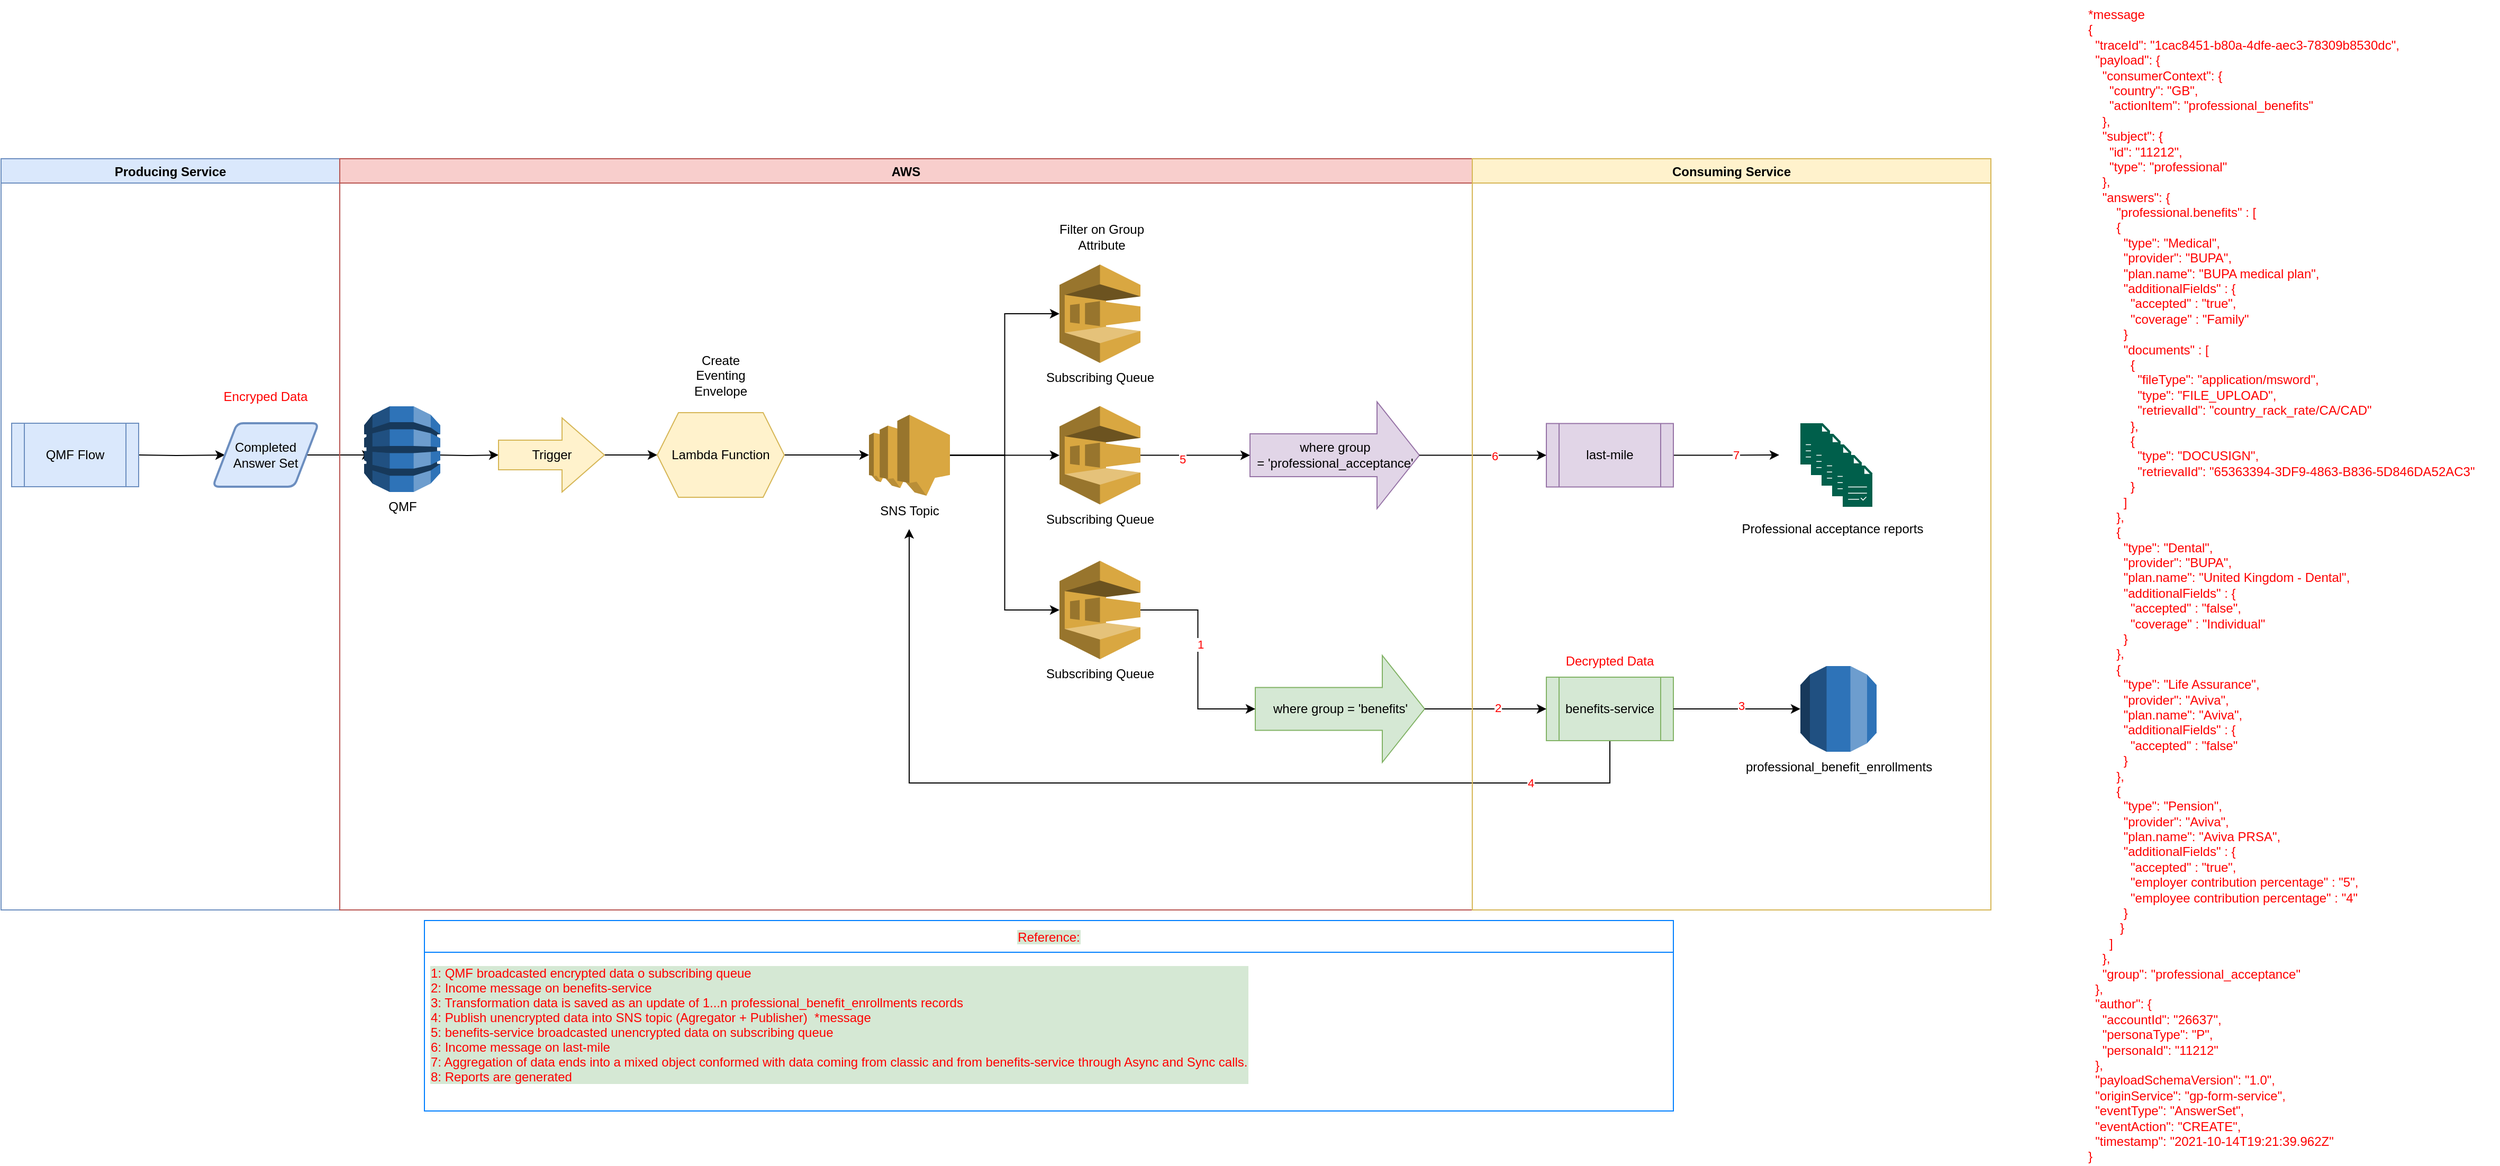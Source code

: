 <mxfile version="16.2.6" type="device"><diagram id="NcpKU7ry-VXka--Hvd0t" name="Page-1"><mxGraphModel dx="2496" dy="1578" grid="1" gridSize="10" guides="1" tooltips="1" connect="1" arrows="1" fold="1" page="1" pageScale="1" pageWidth="850" pageHeight="1100" math="0" shadow="0"><root><mxCell id="0"/><mxCell id="1" parent="0"/><mxCell id="aDLy8AlKtEw37tQZQdWp-56" value="" style="group" vertex="1" connectable="0" parent="1"><mxGeometry x="310" y="210" width="1880" height="710" as="geometry"/></mxCell><mxCell id="aDLy8AlKtEw37tQZQdWp-3" style="edgeStyle=orthogonalEdgeStyle;rounded=0;orthogonalLoop=1;jettySize=auto;html=1;" edge="1" parent="aDLy8AlKtEw37tQZQdWp-56" target="aDLy8AlKtEw37tQZQdWp-2"><mxGeometry relative="1" as="geometry"><mxPoint x="130" y="280" as="sourcePoint"/></mxGeometry></mxCell><mxCell id="aDLy8AlKtEw37tQZQdWp-6" value="" style="edgeStyle=orthogonalEdgeStyle;rounded=0;orthogonalLoop=1;jettySize=auto;html=1;" edge="1" parent="aDLy8AlKtEw37tQZQdWp-56" source="aDLy8AlKtEw37tQZQdWp-2"><mxGeometry relative="1" as="geometry"><mxPoint x="350" y="280" as="targetPoint"/></mxGeometry></mxCell><mxCell id="aDLy8AlKtEw37tQZQdWp-2" value="Completed&lt;br&gt;Answer Set" style="shape=parallelogram;html=1;strokeWidth=2;perimeter=parallelogramPerimeter;whiteSpace=wrap;rounded=1;arcSize=12;size=0.23;fillColor=#dae8fc;strokeColor=#6c8ebf;" vertex="1" parent="aDLy8AlKtEw37tQZQdWp-56"><mxGeometry x="200" y="250" width="100" height="60" as="geometry"/></mxCell><mxCell id="aDLy8AlKtEw37tQZQdWp-8" value="" style="edgeStyle=orthogonalEdgeStyle;rounded=0;orthogonalLoop=1;jettySize=auto;html=1;" edge="1" parent="aDLy8AlKtEw37tQZQdWp-56" target="aDLy8AlKtEw37tQZQdWp-7"><mxGeometry relative="1" as="geometry"><mxPoint x="410" y="280" as="sourcePoint"/></mxGeometry></mxCell><mxCell id="aDLy8AlKtEw37tQZQdWp-10" value="" style="edgeStyle=orthogonalEdgeStyle;rounded=0;orthogonalLoop=1;jettySize=auto;html=1;" edge="1" parent="aDLy8AlKtEw37tQZQdWp-56" source="aDLy8AlKtEw37tQZQdWp-7"><mxGeometry relative="1" as="geometry"><mxPoint x="620" y="280" as="targetPoint"/></mxGeometry></mxCell><mxCell id="aDLy8AlKtEw37tQZQdWp-7" value="Trigger" style="html=1;shadow=0;dashed=0;align=center;verticalAlign=middle;shape=mxgraph.arrows2.arrow;dy=0.6;dx=40;notch=0;fillColor=#fff2cc;strokeColor=#d6b656;" vertex="1" parent="aDLy8AlKtEw37tQZQdWp-56"><mxGeometry x="470" y="245" width="100" height="70" as="geometry"/></mxCell><mxCell id="aDLy8AlKtEw37tQZQdWp-13" value="" style="edgeStyle=orthogonalEdgeStyle;rounded=0;orthogonalLoop=1;jettySize=auto;html=1;" edge="1" parent="aDLy8AlKtEw37tQZQdWp-56" source="aDLy8AlKtEw37tQZQdWp-11"><mxGeometry relative="1" as="geometry"><mxPoint x="820" y="280" as="targetPoint"/></mxGeometry></mxCell><mxCell id="aDLy8AlKtEw37tQZQdWp-11" value="Lambda Function" style="shape=hexagon;perimeter=hexagonPerimeter2;whiteSpace=wrap;html=1;fixedSize=1;fillColor=#fff2cc;strokeColor=#d6b656;" vertex="1" parent="aDLy8AlKtEw37tQZQdWp-56"><mxGeometry x="620" y="240" width="120" height="80" as="geometry"/></mxCell><mxCell id="aDLy8AlKtEw37tQZQdWp-15" value="SNS Topic" style="outlineConnect=0;dashed=0;verticalLabelPosition=bottom;verticalAlign=top;align=center;html=1;shape=mxgraph.aws3.sns;fillColor=#D9A741;gradientColor=none;" vertex="1" parent="aDLy8AlKtEw37tQZQdWp-56"><mxGeometry x="820" y="242" width="76.5" height="76.5" as="geometry"/></mxCell><mxCell id="aDLy8AlKtEw37tQZQdWp-16" value="Subscribing Queue" style="outlineConnect=0;dashed=0;verticalLabelPosition=bottom;verticalAlign=top;align=center;html=1;shape=mxgraph.aws3.sqs;fillColor=#D9A741;gradientColor=none;" vertex="1" parent="aDLy8AlKtEw37tQZQdWp-56"><mxGeometry x="1000" y="100" width="76.5" height="93" as="geometry"/></mxCell><mxCell id="aDLy8AlKtEw37tQZQdWp-19" style="edgeStyle=orthogonalEdgeStyle;rounded=0;orthogonalLoop=1;jettySize=auto;html=1;entryX=0;entryY=0.5;entryDx=0;entryDy=0;entryPerimeter=0;" edge="1" parent="aDLy8AlKtEw37tQZQdWp-56" source="aDLy8AlKtEw37tQZQdWp-15" target="aDLy8AlKtEw37tQZQdWp-16"><mxGeometry relative="1" as="geometry"/></mxCell><mxCell id="aDLy8AlKtEw37tQZQdWp-17" value="Subscribing Queue" style="outlineConnect=0;dashed=0;verticalLabelPosition=bottom;verticalAlign=top;align=center;html=1;shape=mxgraph.aws3.sqs;fillColor=#D9A741;gradientColor=none;" vertex="1" parent="aDLy8AlKtEw37tQZQdWp-56"><mxGeometry x="1000" y="233.75" width="76.5" height="93" as="geometry"/></mxCell><mxCell id="aDLy8AlKtEw37tQZQdWp-20" style="edgeStyle=orthogonalEdgeStyle;rounded=0;orthogonalLoop=1;jettySize=auto;html=1;entryX=0;entryY=0.5;entryDx=0;entryDy=0;entryPerimeter=0;" edge="1" parent="aDLy8AlKtEw37tQZQdWp-56" source="aDLy8AlKtEw37tQZQdWp-15" target="aDLy8AlKtEw37tQZQdWp-17"><mxGeometry relative="1" as="geometry"/></mxCell><mxCell id="aDLy8AlKtEw37tQZQdWp-18" value="Subscribing Queue" style="outlineConnect=0;dashed=0;verticalLabelPosition=bottom;verticalAlign=top;align=center;html=1;shape=mxgraph.aws3.sqs;fillColor=#D9A741;gradientColor=none;" vertex="1" parent="aDLy8AlKtEw37tQZQdWp-56"><mxGeometry x="1000" y="380" width="76.5" height="93" as="geometry"/></mxCell><mxCell id="aDLy8AlKtEw37tQZQdWp-21" style="edgeStyle=orthogonalEdgeStyle;rounded=0;orthogonalLoop=1;jettySize=auto;html=1;entryX=0;entryY=0.5;entryDx=0;entryDy=0;entryPerimeter=0;" edge="1" parent="aDLy8AlKtEw37tQZQdWp-56" source="aDLy8AlKtEw37tQZQdWp-15" target="aDLy8AlKtEw37tQZQdWp-18"><mxGeometry relative="1" as="geometry"/></mxCell><mxCell id="aDLy8AlKtEw37tQZQdWp-25" value="QMF Flow" style="shape=process;whiteSpace=wrap;html=1;backgroundOutline=1;fillColor=#dae8fc;strokeColor=#6c8ebf;" vertex="1" parent="aDLy8AlKtEw37tQZQdWp-56"><mxGeometry x="10" y="250" width="120" height="60" as="geometry"/></mxCell><mxCell id="aDLy8AlKtEw37tQZQdWp-26" value="where group = 'benefits'" style="html=1;shadow=0;dashed=0;align=center;verticalAlign=middle;shape=mxgraph.arrows2.arrow;dy=0.6;dx=40;notch=0;fillColor=#d5e8d4;strokeColor=#82b366;" vertex="1" parent="aDLy8AlKtEw37tQZQdWp-56"><mxGeometry x="1185" y="469.5" width="160" height="101" as="geometry"/></mxCell><mxCell id="aDLy8AlKtEw37tQZQdWp-35" style="edgeStyle=orthogonalEdgeStyle;rounded=0;orthogonalLoop=1;jettySize=auto;html=1;entryX=0;entryY=0.5;entryDx=0;entryDy=0;entryPerimeter=0;" edge="1" parent="aDLy8AlKtEw37tQZQdWp-56" source="aDLy8AlKtEw37tQZQdWp-18" target="aDLy8AlKtEw37tQZQdWp-26"><mxGeometry relative="1" as="geometry"/></mxCell><mxCell id="aDLy8AlKtEw37tQZQdWp-57" value="1" style="edgeLabel;html=1;align=center;verticalAlign=middle;resizable=0;points=[];fontColor=#FF0000;" vertex="1" connectable="0" parent="aDLy8AlKtEw37tQZQdWp-35"><mxGeometry x="-0.153" y="2" relative="1" as="geometry"><mxPoint y="1" as="offset"/></mxGeometry></mxCell><mxCell id="aDLy8AlKtEw37tQZQdWp-34" style="edgeStyle=orthogonalEdgeStyle;rounded=0;orthogonalLoop=1;jettySize=auto;html=1;" edge="1" parent="aDLy8AlKtEw37tQZQdWp-56" source="aDLy8AlKtEw37tQZQdWp-28"><mxGeometry relative="1" as="geometry"><mxPoint x="858" y="350" as="targetPoint"/><Array as="points"><mxPoint x="1520" y="590"/><mxPoint x="858" y="590"/></Array></mxGeometry></mxCell><mxCell id="aDLy8AlKtEw37tQZQdWp-59" value="4" style="edgeLabel;html=1;align=center;verticalAlign=middle;resizable=0;points=[];fontColor=#FF0000;" vertex="1" connectable="0" parent="aDLy8AlKtEw37tQZQdWp-34"><mxGeometry x="-0.757" relative="1" as="geometry"><mxPoint x="-1" as="offset"/></mxGeometry></mxCell><mxCell id="aDLy8AlKtEw37tQZQdWp-28" value="benefits-service" style="shape=process;whiteSpace=wrap;html=1;backgroundOutline=1;fillColor=#d5e8d4;strokeColor=#82b366;" vertex="1" parent="aDLy8AlKtEw37tQZQdWp-56"><mxGeometry x="1460" y="490" width="120" height="60" as="geometry"/></mxCell><mxCell id="aDLy8AlKtEw37tQZQdWp-36" value="" style="edgeStyle=orthogonalEdgeStyle;rounded=0;orthogonalLoop=1;jettySize=auto;html=1;" edge="1" parent="aDLy8AlKtEw37tQZQdWp-56" source="aDLy8AlKtEw37tQZQdWp-26" target="aDLy8AlKtEw37tQZQdWp-28"><mxGeometry relative="1" as="geometry"/></mxCell><mxCell id="aDLy8AlKtEw37tQZQdWp-58" value="2" style="edgeLabel;html=1;align=center;verticalAlign=middle;resizable=0;points=[];fontColor=#FF0000;" vertex="1" connectable="0" parent="aDLy8AlKtEw37tQZQdWp-36"><mxGeometry x="0.207" y="1" relative="1" as="geometry"><mxPoint x="-1" as="offset"/></mxGeometry></mxCell><mxCell id="aDLy8AlKtEw37tQZQdWp-31" value="QMF" style="outlineConnect=0;dashed=0;verticalLabelPosition=bottom;verticalAlign=top;align=center;html=1;shape=mxgraph.aws3.dynamo_db;fillColor=#2E73B8;gradientColor=none;" vertex="1" parent="aDLy8AlKtEw37tQZQdWp-56"><mxGeometry x="343" y="234" width="72" height="81" as="geometry"/></mxCell><mxCell id="aDLy8AlKtEw37tQZQdWp-32" value="professional_benefit_enrollments" style="outlineConnect=0;dashed=0;verticalLabelPosition=bottom;verticalAlign=top;align=center;html=1;shape=mxgraph.aws3.rds;fillColor=#2E73B8;gradientColor=none;" vertex="1" parent="aDLy8AlKtEw37tQZQdWp-56"><mxGeometry x="1700" y="479.5" width="72" height="81" as="geometry"/></mxCell><mxCell id="aDLy8AlKtEw37tQZQdWp-33" value="" style="edgeStyle=orthogonalEdgeStyle;rounded=0;orthogonalLoop=1;jettySize=auto;html=1;" edge="1" parent="aDLy8AlKtEw37tQZQdWp-56" source="aDLy8AlKtEw37tQZQdWp-28" target="aDLy8AlKtEw37tQZQdWp-32"><mxGeometry relative="1" as="geometry"/></mxCell><mxCell id="aDLy8AlKtEw37tQZQdWp-60" value="3" style="edgeLabel;html=1;align=center;verticalAlign=middle;resizable=0;points=[];fontColor=#FF0000;" vertex="1" connectable="0" parent="aDLy8AlKtEw37tQZQdWp-33"><mxGeometry x="0.074" y="3" relative="1" as="geometry"><mxPoint x="-1" as="offset"/></mxGeometry></mxCell><mxCell id="aDLy8AlKtEw37tQZQdWp-37" value="where group &lt;br&gt;= 'professional_acceptance'" style="html=1;shadow=0;dashed=0;align=center;verticalAlign=middle;shape=mxgraph.arrows2.arrow;dy=0.6;dx=40;notch=0;fillColor=#e1d5e7;strokeColor=#9673a6;" vertex="1" parent="aDLy8AlKtEw37tQZQdWp-56"><mxGeometry x="1180" y="229.75" width="160" height="101" as="geometry"/></mxCell><mxCell id="aDLy8AlKtEw37tQZQdWp-38" value="" style="edgeStyle=orthogonalEdgeStyle;rounded=0;orthogonalLoop=1;jettySize=auto;html=1;" edge="1" parent="aDLy8AlKtEw37tQZQdWp-56" source="aDLy8AlKtEw37tQZQdWp-17" target="aDLy8AlKtEw37tQZQdWp-37"><mxGeometry relative="1" as="geometry"/></mxCell><mxCell id="aDLy8AlKtEw37tQZQdWp-61" value="5" style="edgeLabel;html=1;align=center;verticalAlign=middle;resizable=0;points=[];fontColor=#FF0000;" vertex="1" connectable="0" parent="aDLy8AlKtEw37tQZQdWp-38"><mxGeometry x="-0.243" y="-3" relative="1" as="geometry"><mxPoint as="offset"/></mxGeometry></mxCell><mxCell id="aDLy8AlKtEw37tQZQdWp-47" style="edgeStyle=orthogonalEdgeStyle;rounded=0;orthogonalLoop=1;jettySize=auto;html=1;" edge="1" parent="aDLy8AlKtEw37tQZQdWp-56" source="aDLy8AlKtEw37tQZQdWp-39"><mxGeometry relative="1" as="geometry"><mxPoint x="1680" y="280" as="targetPoint"/></mxGeometry></mxCell><mxCell id="aDLy8AlKtEw37tQZQdWp-63" value="7" style="edgeLabel;html=1;align=center;verticalAlign=middle;resizable=0;points=[];fontColor=#FF0000;" vertex="1" connectable="0" parent="aDLy8AlKtEw37tQZQdWp-47"><mxGeometry x="0.165" y="1" relative="1" as="geometry"><mxPoint as="offset"/></mxGeometry></mxCell><mxCell id="aDLy8AlKtEw37tQZQdWp-39" value="last-mile" style="shape=process;whiteSpace=wrap;html=1;backgroundOutline=1;fillColor=#e1d5e7;strokeColor=#9673a6;" vertex="1" parent="aDLy8AlKtEw37tQZQdWp-56"><mxGeometry x="1460" y="250.25" width="120" height="60" as="geometry"/></mxCell><mxCell id="aDLy8AlKtEw37tQZQdWp-40" style="edgeStyle=orthogonalEdgeStyle;rounded=0;orthogonalLoop=1;jettySize=auto;html=1;entryX=0;entryY=0.5;entryDx=0;entryDy=0;" edge="1" parent="aDLy8AlKtEw37tQZQdWp-56" source="aDLy8AlKtEw37tQZQdWp-37" target="aDLy8AlKtEw37tQZQdWp-39"><mxGeometry relative="1" as="geometry"/></mxCell><mxCell id="aDLy8AlKtEw37tQZQdWp-62" value="6" style="edgeLabel;html=1;align=center;verticalAlign=middle;resizable=0;points=[];fontColor=#FF0000;" vertex="1" connectable="0" parent="aDLy8AlKtEw37tQZQdWp-40"><mxGeometry x="0.199" relative="1" as="geometry"><mxPoint x="-1" as="offset"/></mxGeometry></mxCell><mxCell id="aDLy8AlKtEw37tQZQdWp-46" value="" style="group" vertex="1" connectable="0" parent="aDLy8AlKtEw37tQZQdWp-56"><mxGeometry x="1700" y="250" width="68" height="79" as="geometry"/></mxCell><mxCell id="aDLy8AlKtEw37tQZQdWp-41" value="" style="sketch=0;pointerEvents=1;shadow=0;dashed=0;html=1;strokeColor=none;fillColor=#005F4B;labelPosition=center;verticalLabelPosition=bottom;verticalAlign=top;align=center;outlineConnect=0;shape=mxgraph.veeam2.report;" vertex="1" parent="aDLy8AlKtEw37tQZQdWp-46"><mxGeometry width="28.0" height="39" as="geometry"/></mxCell><mxCell id="aDLy8AlKtEw37tQZQdWp-42" value="" style="sketch=0;pointerEvents=1;shadow=0;dashed=0;html=1;strokeColor=none;fillColor=#005F4B;labelPosition=center;verticalLabelPosition=bottom;verticalAlign=top;align=center;outlineConnect=0;shape=mxgraph.veeam2.report;" vertex="1" parent="aDLy8AlKtEw37tQZQdWp-46"><mxGeometry x="10" y="10" width="28.0" height="39" as="geometry"/></mxCell><mxCell id="aDLy8AlKtEw37tQZQdWp-43" value="" style="sketch=0;pointerEvents=1;shadow=0;dashed=0;html=1;strokeColor=none;fillColor=#005F4B;labelPosition=center;verticalLabelPosition=bottom;verticalAlign=top;align=center;outlineConnect=0;shape=mxgraph.veeam2.report;" vertex="1" parent="aDLy8AlKtEw37tQZQdWp-46"><mxGeometry x="20" y="20" width="28.0" height="39" as="geometry"/></mxCell><mxCell id="aDLy8AlKtEw37tQZQdWp-44" value="" style="sketch=0;pointerEvents=1;shadow=0;dashed=0;html=1;strokeColor=none;fillColor=#005F4B;labelPosition=center;verticalLabelPosition=bottom;verticalAlign=top;align=center;outlineConnect=0;shape=mxgraph.veeam2.report;" vertex="1" parent="aDLy8AlKtEw37tQZQdWp-46"><mxGeometry x="30" y="30" width="28.0" height="39" as="geometry"/></mxCell><mxCell id="aDLy8AlKtEw37tQZQdWp-45" value="" style="sketch=0;pointerEvents=1;shadow=0;dashed=0;html=1;strokeColor=none;fillColor=#005F4B;labelPosition=center;verticalLabelPosition=bottom;verticalAlign=top;align=center;outlineConnect=0;shape=mxgraph.veeam2.report;" vertex="1" parent="aDLy8AlKtEw37tQZQdWp-46"><mxGeometry x="40" y="40" width="28.0" height="39" as="geometry"/></mxCell><mxCell id="aDLy8AlKtEw37tQZQdWp-48" value="Professional acceptance reports" style="text;html=1;align=center;verticalAlign=middle;resizable=0;points=[];autosize=1;strokeColor=none;fillColor=none;" vertex="1" parent="aDLy8AlKtEw37tQZQdWp-56"><mxGeometry x="1635" y="340" width="190" height="20" as="geometry"/></mxCell><mxCell id="aDLy8AlKtEw37tQZQdWp-49" value="Producing Service" style="swimlane;labelBackgroundColor=none;fillColor=#dae8fc;strokeColor=#6c8ebf;" vertex="1" parent="aDLy8AlKtEw37tQZQdWp-56"><mxGeometry width="320" height="710" as="geometry"/></mxCell><mxCell id="aDLy8AlKtEw37tQZQdWp-52" value="&lt;span&gt;Encryped Data&lt;/span&gt;" style="text;html=1;strokeColor=none;fillColor=none;align=center;verticalAlign=middle;whiteSpace=wrap;rounded=0;labelBackgroundColor=none;fontColor=#FF0000;" vertex="1" parent="aDLy8AlKtEw37tQZQdWp-49"><mxGeometry x="200" y="210" width="100" height="30" as="geometry"/></mxCell><mxCell id="aDLy8AlKtEw37tQZQdWp-50" value="AWS" style="swimlane;labelBackgroundColor=none;fillColor=#f8cecc;strokeColor=#b85450;" vertex="1" parent="aDLy8AlKtEw37tQZQdWp-56"><mxGeometry x="320" width="1070" height="710" as="geometry"/></mxCell><mxCell id="aDLy8AlKtEw37tQZQdWp-54" value="&lt;span&gt;Create&lt;/span&gt;&lt;br&gt;&lt;span&gt;Eventing&lt;/span&gt;&lt;br&gt;&lt;span&gt;Envelope&lt;/span&gt;" style="text;html=1;strokeColor=none;fillColor=none;align=center;verticalAlign=middle;whiteSpace=wrap;rounded=0;labelBackgroundColor=none;" vertex="1" parent="aDLy8AlKtEw37tQZQdWp-50"><mxGeometry x="330" y="190" width="60" height="30" as="geometry"/></mxCell><mxCell id="aDLy8AlKtEw37tQZQdWp-55" value="&lt;span&gt;Filter on Group&lt;/span&gt;&lt;br&gt;&lt;span&gt;Attribute&lt;/span&gt;" style="text;html=1;strokeColor=none;fillColor=none;align=center;verticalAlign=middle;whiteSpace=wrap;rounded=0;labelBackgroundColor=none;" vertex="1" parent="aDLy8AlKtEw37tQZQdWp-50"><mxGeometry x="640" y="59" width="160" height="30" as="geometry"/></mxCell><mxCell id="aDLy8AlKtEw37tQZQdWp-51" value="Consuming Service" style="swimlane;labelBackgroundColor=none;fillColor=#fff2cc;strokeColor=#d6b656;" vertex="1" parent="aDLy8AlKtEw37tQZQdWp-56"><mxGeometry x="1390" width="490" height="710" as="geometry"/></mxCell><mxCell id="aDLy8AlKtEw37tQZQdWp-53" value="&lt;span&gt;Decrypted Data&lt;/span&gt;" style="text;html=1;strokeColor=none;fillColor=none;align=center;verticalAlign=middle;whiteSpace=wrap;rounded=0;labelBackgroundColor=none;fontColor=#FF0000;" vertex="1" parent="aDLy8AlKtEw37tQZQdWp-51"><mxGeometry x="80" y="460" width="100" height="30" as="geometry"/></mxCell><mxCell id="aDLy8AlKtEw37tQZQdWp-64" value="Reference:" style="swimlane;fontStyle=0;childLayout=stackLayout;horizontal=1;startSize=30;horizontalStack=0;resizeParent=1;resizeParentMax=0;resizeLast=0;collapsible=1;marginBottom=0;labelBackgroundColor=#D5E8D4;fontColor=#FF0000;strokeColor=#007FFF;" vertex="1" parent="1"><mxGeometry x="710" y="930" width="1180" height="180" as="geometry"/></mxCell><mxCell id="aDLy8AlKtEw37tQZQdWp-65" value="1: QMF broadcasted encrypted data o subscribing queue &#10;2: Income message on benefits-service&#10;3: Transformation data is saved as an update of 1...n professional_benefit_enrollments records&#10;4: Publish unencrypted data into SNS topic (Agregator + Publisher)  *message&#10;5: benefits-service broadcasted unencrypted data on subscribing queue&#10;6: Income message on last-mile&#10;7: Aggregation of data ends into a mixed object conformed with data coming from classic and from benefits-service through Async and Sync calls.&#10;8: Reports are generated &#10;" style="text;strokeColor=none;fillColor=none;align=left;verticalAlign=middle;spacingLeft=4;spacingRight=4;overflow=hidden;points=[[0,0.5],[1,0.5]];portConstraint=eastwest;rotatable=0;labelBackgroundColor=#D5E8D4;fontColor=#FF0000;" vertex="1" parent="aDLy8AlKtEw37tQZQdWp-64"><mxGeometry y="30" width="1180" height="150" as="geometry"/></mxCell><mxCell id="aDLy8AlKtEw37tQZQdWp-69" value="*message&lt;br&gt;{&lt;br&gt;&amp;nbsp; &quot;traceId&quot;: &quot;1cac8451-b80a-4dfe-aec3-78309b8530dc&quot;,&lt;br&gt;&amp;nbsp; &quot;payload&quot;: {&lt;br&gt;&amp;nbsp; &amp;nbsp; &quot;consumerContext&quot;: {&lt;br&gt;&amp;nbsp; &amp;nbsp; &amp;nbsp; &quot;country&quot;: &quot;GB&quot;,&amp;nbsp;&lt;br&gt;&amp;nbsp; &amp;nbsp; &amp;nbsp; &quot;actionItem&quot;: &quot;professional_benefits&quot;&lt;br&gt;&amp;nbsp; &amp;nbsp; },&lt;br&gt;&amp;nbsp; &amp;nbsp; &quot;subject&quot;: {&lt;br&gt;&amp;nbsp; &amp;nbsp; &amp;nbsp; &quot;id&quot;: &quot;11212&quot;,&lt;br&gt;&amp;nbsp; &amp;nbsp; &amp;nbsp; &quot;type&quot;: &quot;professional&quot;&lt;br&gt;&amp;nbsp; &amp;nbsp; },&lt;br&gt;&amp;nbsp; &amp;nbsp; &quot;answers&quot;: {&lt;br&gt;&amp;nbsp; &amp;nbsp; &amp;nbsp; &amp;nbsp; &quot;professional.benefits&quot; : [&lt;br&gt;&amp;nbsp; &amp;nbsp; &amp;nbsp; &amp;nbsp; {&lt;br&gt;&amp;nbsp; &amp;nbsp; &amp;nbsp; &amp;nbsp; &amp;nbsp; &quot;type&quot;: &quot;Medical&quot;,&lt;br&gt;&amp;nbsp; &amp;nbsp; &amp;nbsp; &amp;nbsp; &amp;nbsp; &quot;provider&quot;: &quot;BUPA&quot;,&lt;br&gt;&amp;nbsp; &amp;nbsp; &amp;nbsp; &amp;nbsp; &amp;nbsp; &quot;plan.name&quot;: &quot;BUPA medical plan&quot;,&lt;br&gt;&amp;nbsp; &amp;nbsp; &amp;nbsp; &amp;nbsp; &amp;nbsp; &quot;additionalFields&quot; : {&lt;br&gt;&amp;nbsp; &amp;nbsp; &amp;nbsp; &amp;nbsp; &amp;nbsp; &amp;nbsp; &quot;accepted&quot; : &quot;true&quot;,&lt;br&gt;&amp;nbsp; &amp;nbsp; &amp;nbsp; &amp;nbsp; &amp;nbsp; &amp;nbsp; &quot;coverage&quot; : &quot;Family&quot;&lt;br&gt;&amp;nbsp; &amp;nbsp; &amp;nbsp; &amp;nbsp; &amp;nbsp; }&lt;br&gt;&amp;nbsp; &amp;nbsp; &amp;nbsp; &amp;nbsp; &amp;nbsp; &quot;documents&quot; : [&lt;br&gt;&amp;nbsp; &amp;nbsp; &amp;nbsp; &amp;nbsp; &amp;nbsp; &amp;nbsp; {&lt;br&gt;&amp;nbsp; &amp;nbsp; &amp;nbsp; &amp;nbsp; &amp;nbsp; &amp;nbsp; &amp;nbsp; &quot;fileType&quot;: &quot;application/msword&quot;,&lt;br&gt;&amp;nbsp; &amp;nbsp; &amp;nbsp; &amp;nbsp; &amp;nbsp; &amp;nbsp; &amp;nbsp; &quot;type&quot;: &quot;FILE_UPLOAD&quot;,&lt;br&gt;&amp;nbsp; &amp;nbsp; &amp;nbsp; &amp;nbsp; &amp;nbsp; &amp;nbsp; &amp;nbsp; &quot;retrievalId&quot;: &quot;country_rack_rate/CA/CAD&quot;&lt;br&gt;&amp;nbsp; &amp;nbsp; &amp;nbsp; &amp;nbsp; &amp;nbsp; &amp;nbsp; },&lt;br&gt;&amp;nbsp; &amp;nbsp; &amp;nbsp; &amp;nbsp; &amp;nbsp; &amp;nbsp; {&lt;br&gt;&amp;nbsp; &amp;nbsp; &amp;nbsp; &amp;nbsp; &amp;nbsp; &amp;nbsp; &amp;nbsp; &quot;type&quot;: &quot;DOCUSIGN&quot;,&lt;br&gt;&amp;nbsp; &amp;nbsp; &amp;nbsp; &amp;nbsp; &amp;nbsp; &amp;nbsp; &amp;nbsp; &quot;retrievalId&quot;: &quot;65363394-3DF9-4863-B836-5D846DA52AC3&quot;&lt;br&gt;&amp;nbsp; &amp;nbsp; &amp;nbsp; &amp;nbsp; &amp;nbsp; &amp;nbsp; }&lt;br&gt;&amp;nbsp; &amp;nbsp; &amp;nbsp; &amp;nbsp; &amp;nbsp; ]&amp;nbsp; &amp;nbsp; &amp;nbsp; &amp;nbsp; &amp;nbsp;&amp;nbsp;&lt;br&gt;&amp;nbsp; &amp;nbsp; &amp;nbsp; &amp;nbsp; },&lt;br&gt;&amp;nbsp; &amp;nbsp; &amp;nbsp; &amp;nbsp; {&lt;br&gt;&amp;nbsp; &amp;nbsp; &amp;nbsp; &amp;nbsp; &amp;nbsp; &quot;type&quot;: &quot;Dental&quot;,&lt;br&gt;&amp;nbsp; &amp;nbsp; &amp;nbsp; &amp;nbsp; &amp;nbsp; &quot;provider&quot;: &quot;BUPA&quot;,&lt;br&gt;&amp;nbsp; &amp;nbsp; &amp;nbsp; &amp;nbsp; &amp;nbsp; &quot;plan.name&quot;: &quot;United Kingdom - Dental&quot;,&lt;br&gt;&amp;nbsp; &amp;nbsp; &amp;nbsp; &amp;nbsp; &amp;nbsp; &quot;additionalFields&quot; : {&lt;br&gt;&amp;nbsp; &amp;nbsp; &amp;nbsp; &amp;nbsp; &amp;nbsp; &amp;nbsp; &quot;accepted&quot; : &quot;false&quot;,&lt;br&gt;&amp;nbsp; &amp;nbsp; &amp;nbsp; &amp;nbsp; &amp;nbsp; &amp;nbsp; &quot;coverage&quot; : &quot;Individual&quot;&lt;br&gt;&amp;nbsp; &amp;nbsp; &amp;nbsp; &amp;nbsp; &amp;nbsp; }&lt;br&gt;&amp;nbsp; &amp;nbsp; &amp;nbsp; &amp;nbsp; },&lt;br&gt;&amp;nbsp; &amp;nbsp; &amp;nbsp; &amp;nbsp; {&lt;br&gt;&amp;nbsp; &amp;nbsp; &amp;nbsp; &amp;nbsp; &amp;nbsp; &quot;type&quot;: &quot;Life Assurance&quot;,&lt;br&gt;&amp;nbsp; &amp;nbsp; &amp;nbsp; &amp;nbsp; &amp;nbsp; &quot;provider&quot;: &quot;Aviva&quot;,&lt;br&gt;&amp;nbsp; &amp;nbsp; &amp;nbsp; &amp;nbsp; &amp;nbsp; &quot;plan.name&quot;: &quot;Aviva&quot;,&lt;br&gt;&amp;nbsp; &amp;nbsp; &amp;nbsp; &amp;nbsp; &amp;nbsp; &quot;additionalFields&quot; : {&lt;br&gt;&amp;nbsp; &amp;nbsp; &amp;nbsp; &amp;nbsp; &amp;nbsp; &amp;nbsp; &quot;accepted&quot; : &quot;false&quot;&lt;br&gt;&amp;nbsp; &amp;nbsp; &amp;nbsp; &amp;nbsp; &amp;nbsp; }&amp;nbsp; &amp;nbsp; &amp;nbsp; &amp;nbsp;&amp;nbsp;&lt;br&gt;&amp;nbsp; &amp;nbsp; &amp;nbsp; &amp;nbsp; },&lt;br&gt;&amp;nbsp; &amp;nbsp; &amp;nbsp; &amp;nbsp; {&lt;br&gt;&amp;nbsp; &amp;nbsp; &amp;nbsp; &amp;nbsp; &amp;nbsp; &quot;type&quot;: &quot;Pension&quot;,&lt;br&gt;&amp;nbsp; &amp;nbsp; &amp;nbsp; &amp;nbsp; &amp;nbsp; &quot;provider&quot;: &quot;Aviva&quot;,&lt;br&gt;&amp;nbsp; &amp;nbsp; &amp;nbsp; &amp;nbsp; &amp;nbsp; &quot;plan.name&quot;: &quot;Aviva PRSA&quot;,&lt;br&gt;&amp;nbsp; &amp;nbsp; &amp;nbsp; &amp;nbsp; &amp;nbsp; &quot;additionalFields&quot; : {&lt;br&gt;&amp;nbsp; &amp;nbsp; &amp;nbsp; &amp;nbsp; &amp;nbsp; &amp;nbsp; &quot;accepted&quot; : &quot;true&quot;,&lt;br&gt;&amp;nbsp; &amp;nbsp; &amp;nbsp; &amp;nbsp; &amp;nbsp; &amp;nbsp; &quot;employer contribution percentage&quot; : &quot;5&quot;,&lt;br&gt;&amp;nbsp; &amp;nbsp; &amp;nbsp; &amp;nbsp; &amp;nbsp; &amp;nbsp; &quot;employee contribution percentage&quot; : &quot;4&quot;&lt;br&gt;&amp;nbsp; &amp;nbsp; &amp;nbsp; &amp;nbsp; &amp;nbsp; }&lt;br&gt;&amp;nbsp; &amp;nbsp; &amp;nbsp; &amp;nbsp; &amp;nbsp;}&amp;nbsp;&amp;nbsp;&lt;br&gt;&amp;nbsp; &amp;nbsp; &amp;nbsp; ]&lt;br&gt;&amp;nbsp; &amp;nbsp; },&lt;br&gt;&amp;nbsp; &amp;nbsp; &quot;group&quot;: &quot;professional_acceptance&quot;&lt;br&gt;&amp;nbsp; },&lt;br&gt;&amp;nbsp; &quot;author&quot;: {&lt;br&gt;&amp;nbsp; &amp;nbsp; &quot;accountId&quot;: &quot;26637&quot;,&lt;br&gt;&amp;nbsp; &amp;nbsp; &quot;personaType&quot;: &quot;P&quot;,&lt;br&gt;&amp;nbsp; &amp;nbsp; &quot;personaId&quot;: &quot;11212&quot;&lt;br&gt;&amp;nbsp; },&lt;br&gt;&amp;nbsp; &quot;payloadSchemaVersion&quot;: &quot;1.0&quot;,&lt;br&gt;&amp;nbsp; &quot;originService&quot;: &quot;gp-form-service&quot;,&lt;br&gt;&amp;nbsp; &quot;eventType&quot;: &quot;AnswerSet&quot;,&lt;br&gt;&amp;nbsp; &quot;eventAction&quot;: &quot;CREATE&quot;,&lt;br&gt;&amp;nbsp; &quot;timestamp&quot;: &quot;2021-10-14T19:21:39.962Z&quot;&lt;br&gt;}" style="text;whiteSpace=wrap;html=1;fontColor=#FF0000;" vertex="1" parent="1"><mxGeometry x="2280" y="60.0" width="390" height="1070" as="geometry"/></mxCell></root></mxGraphModel></diagram></mxfile>